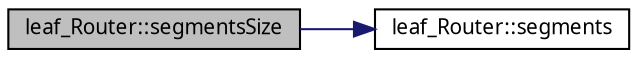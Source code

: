 digraph G
{
  edge [fontname="FreeSans.ttf",fontsize=10,labelfontname="FreeSans.ttf",labelfontsize=10];
  node [fontname="FreeSans.ttf",fontsize=10,shape=record];
rankdir=LR;
  Node1 [label="leaf_Router::segmentsSize",height=0.2,width=0.4,color="black", fillcolor="grey75", style="filled" fontcolor="black"];
  Node1 -> Node2 [color="midnightblue",fontsize=10,style="solid",fontname="FreeSans.ttf"];
  Node2 [label="leaf_Router::segments",height=0.2,width=0.4,color="black", fillcolor="white", style="filled",URL="$classleaf__Router.html#4ca8eba0a3c952f06641243ebdc94a67"];
}
